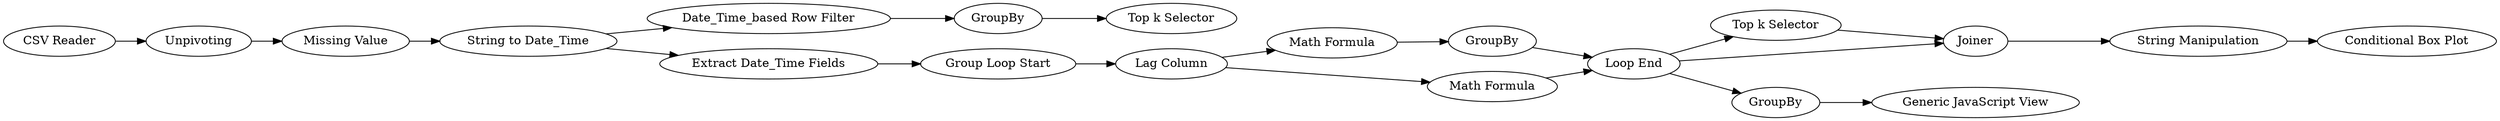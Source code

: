 digraph {
	"2209430083010551557_3" [label=Unpivoting]
	"2209430083010551557_23" [label="Top k Selector"]
	"2209430083010551557_8" [label="Group Loop Start"]
	"2209430083010551557_31" [label="Math Formula"]
	"2209430083010551557_27" [label="Date_Time_based Row Filter"]
	"2209430083010551557_44" [label="Missing Value"]
	"2209430083010551557_28" [label="Top k Selector"]
	"2209430083010551557_5" [label="String to Date_Time"]
	"2209430083010551557_1" [label="CSV Reader"]
	"2209430083010551557_32" [label="Math Formula"]
	"2209430083010551557_16" [label=GroupBy]
	"2209430083010551557_10" [label="Lag Column"]
	"2209430083010551557_12" [label=GroupBy]
	"2209430083010551557_35" [label=GroupBy]
	"2209430083010551557_29" [label="Conditional Box Plot"]
	"2209430083010551557_40" [label="Generic JavaScript View"]
	"2209430083010551557_13" [label="Loop End"]
	"2209430083010551557_33" [label=Joiner]
	"2209430083010551557_6" [label="Extract Date_Time Fields"]
	"2209430083010551557_34" [label="String Manipulation"]
	"2209430083010551557_13" -> "2209430083010551557_35"
	"2209430083010551557_1" -> "2209430083010551557_3"
	"2209430083010551557_35" -> "2209430083010551557_40"
	"2209430083010551557_13" -> "2209430083010551557_23"
	"2209430083010551557_34" -> "2209430083010551557_29"
	"2209430083010551557_3" -> "2209430083010551557_44"
	"2209430083010551557_31" -> "2209430083010551557_12"
	"2209430083010551557_16" -> "2209430083010551557_28"
	"2209430083010551557_13" -> "2209430083010551557_33"
	"2209430083010551557_6" -> "2209430083010551557_8"
	"2209430083010551557_10" -> "2209430083010551557_32"
	"2209430083010551557_44" -> "2209430083010551557_5"
	"2209430083010551557_27" -> "2209430083010551557_16"
	"2209430083010551557_5" -> "2209430083010551557_6"
	"2209430083010551557_5" -> "2209430083010551557_27"
	"2209430083010551557_12" -> "2209430083010551557_13"
	"2209430083010551557_33" -> "2209430083010551557_34"
	"2209430083010551557_23" -> "2209430083010551557_33"
	"2209430083010551557_10" -> "2209430083010551557_31"
	"2209430083010551557_32" -> "2209430083010551557_13"
	"2209430083010551557_8" -> "2209430083010551557_10"
	rankdir=LR
}
